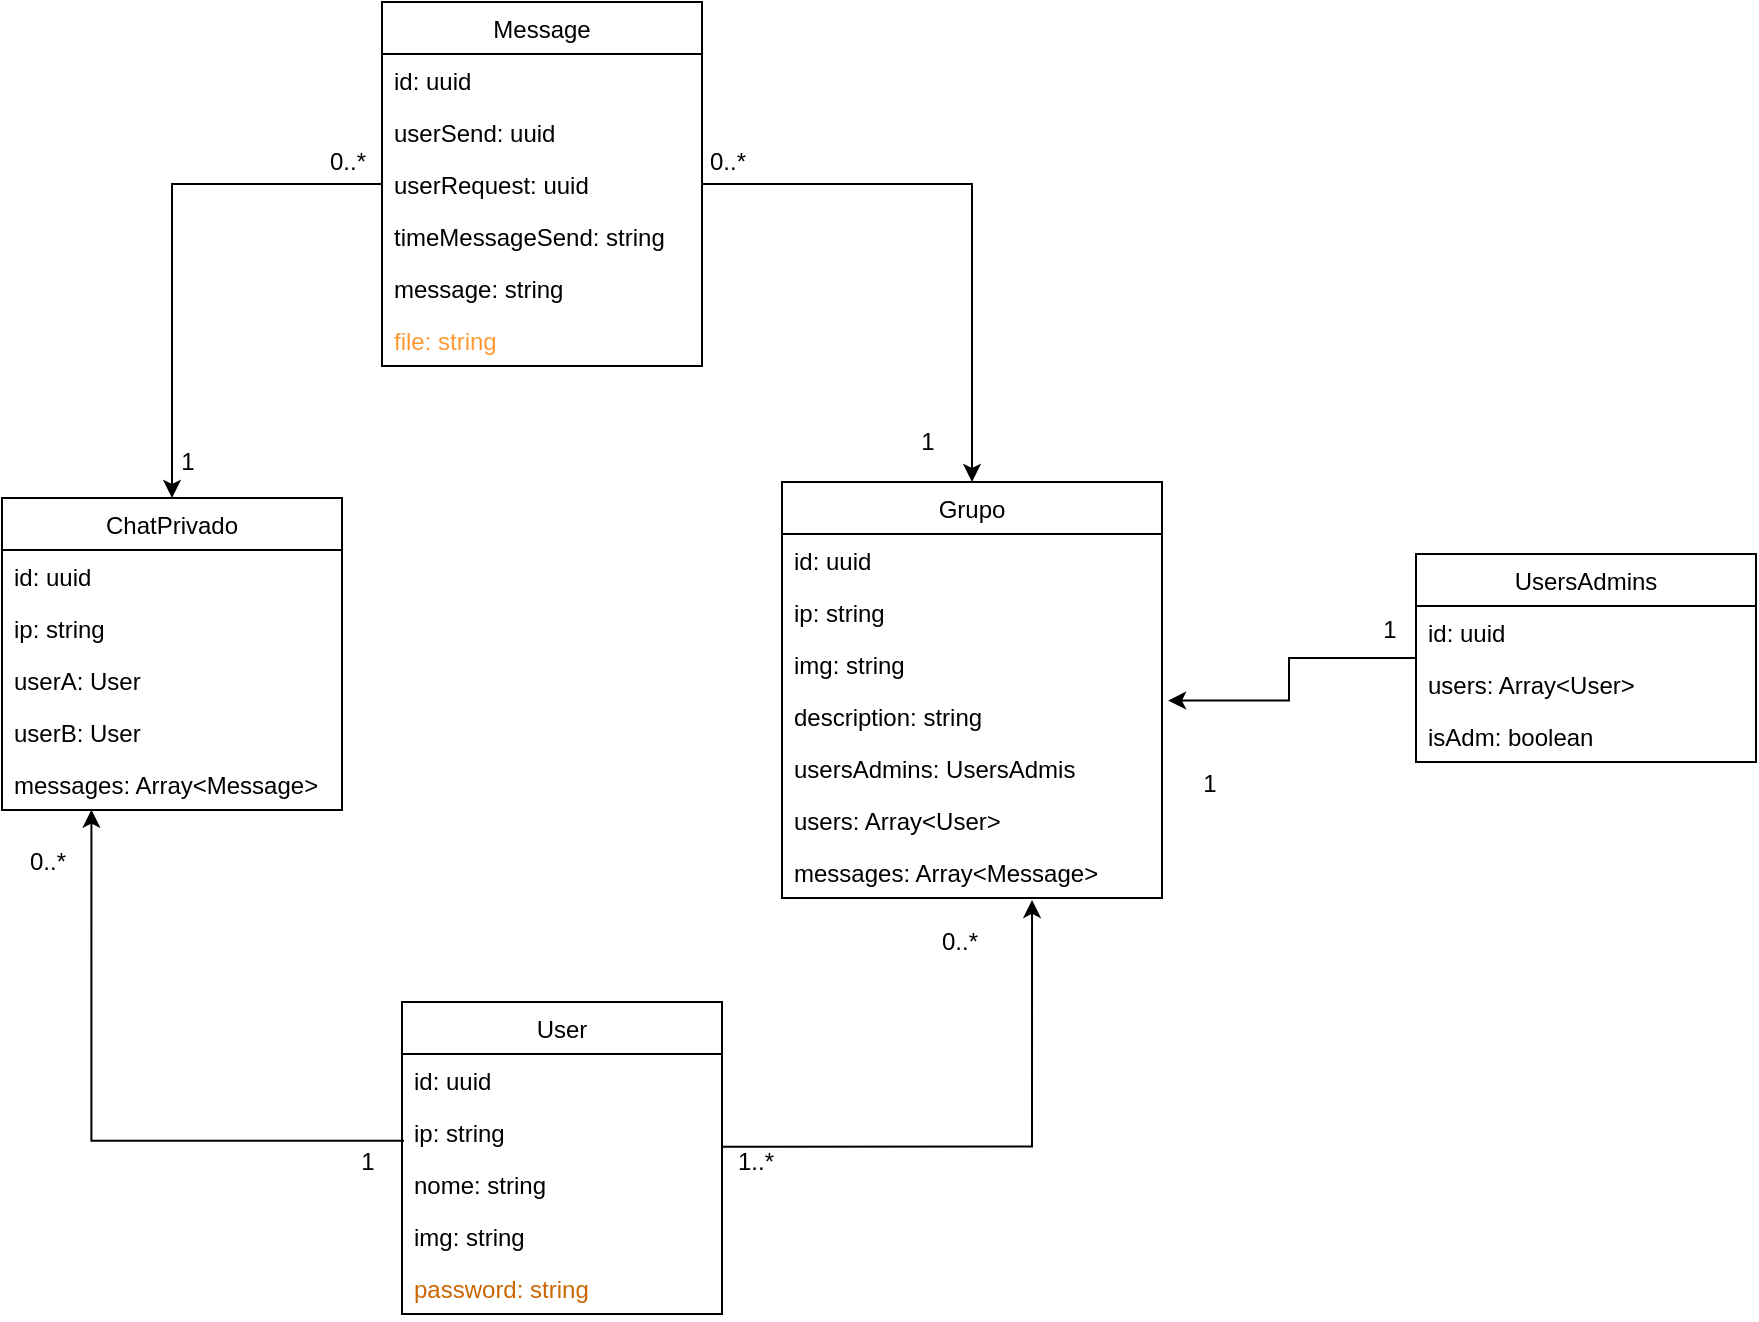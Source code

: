 <mxfile version="20.5.3" type="github">
  <diagram id="C5RBs43oDa-KdzZeNtuy" name="Page-1">
    <mxGraphModel dx="1240" dy="1832" grid="1" gridSize="10" guides="1" tooltips="1" connect="1" arrows="1" fold="1" page="1" pageScale="1" pageWidth="827" pageHeight="1169" math="0" shadow="0">
      <root>
        <mxCell id="WIyWlLk6GJQsqaUBKTNV-0" />
        <mxCell id="WIyWlLk6GJQsqaUBKTNV-1" parent="WIyWlLk6GJQsqaUBKTNV-0" />
        <mxCell id="HVXNRWBJKiQW6WHIlAkb-17" style="edgeStyle=orthogonalEdgeStyle;rounded=0;orthogonalLoop=1;jettySize=auto;html=1;entryX=0.263;entryY=0.994;entryDx=0;entryDy=0;entryPerimeter=0;exitX=0.006;exitY=0.669;exitDx=0;exitDy=0;exitPerimeter=0;" edge="1" parent="WIyWlLk6GJQsqaUBKTNV-1" source="zkfFHV4jXpPFQw0GAbJ--1" target="HVXNRWBJKiQW6WHIlAkb-8">
          <mxGeometry relative="1" as="geometry" />
        </mxCell>
        <mxCell id="HVXNRWBJKiQW6WHIlAkb-39" style="edgeStyle=orthogonalEdgeStyle;rounded=0;orthogonalLoop=1;jettySize=auto;html=1;entryX=0.658;entryY=1.038;entryDx=0;entryDy=0;exitX=1.002;exitY=0.782;exitDx=0;exitDy=0;exitPerimeter=0;entryPerimeter=0;" edge="1" parent="WIyWlLk6GJQsqaUBKTNV-1" source="zkfFHV4jXpPFQw0GAbJ--1" target="HVXNRWBJKiQW6WHIlAkb-27">
          <mxGeometry relative="1" as="geometry" />
        </mxCell>
        <mxCell id="zkfFHV4jXpPFQw0GAbJ--0" value="User" style="swimlane;fontStyle=0;align=center;verticalAlign=top;childLayout=stackLayout;horizontal=1;startSize=26;horizontalStack=0;resizeParent=1;resizeLast=0;collapsible=1;marginBottom=0;rounded=0;shadow=0;strokeWidth=1;" parent="WIyWlLk6GJQsqaUBKTNV-1" vertex="1">
          <mxGeometry x="320" y="130" width="160" height="156" as="geometry">
            <mxRectangle x="230" y="140" width="160" height="26" as="alternateBounds" />
          </mxGeometry>
        </mxCell>
        <mxCell id="HVXNRWBJKiQW6WHIlAkb-33" value="id: uuid" style="text;align=left;verticalAlign=top;spacingLeft=4;spacingRight=4;overflow=hidden;rotatable=0;points=[[0,0.5],[1,0.5]];portConstraint=eastwest;" vertex="1" parent="zkfFHV4jXpPFQw0GAbJ--0">
          <mxGeometry y="26" width="160" height="26" as="geometry" />
        </mxCell>
        <mxCell id="zkfFHV4jXpPFQw0GAbJ--1" value="ip: string" style="text;align=left;verticalAlign=top;spacingLeft=4;spacingRight=4;overflow=hidden;rotatable=0;points=[[0,0.5],[1,0.5]];portConstraint=eastwest;" parent="zkfFHV4jXpPFQw0GAbJ--0" vertex="1">
          <mxGeometry y="52" width="160" height="26" as="geometry" />
        </mxCell>
        <mxCell id="HVXNRWBJKiQW6WHIlAkb-0" value="nome: string" style="text;align=left;verticalAlign=top;spacingLeft=4;spacingRight=4;overflow=hidden;rotatable=0;points=[[0,0.5],[1,0.5]];portConstraint=eastwest;" vertex="1" parent="zkfFHV4jXpPFQw0GAbJ--0">
          <mxGeometry y="78" width="160" height="26" as="geometry" />
        </mxCell>
        <mxCell id="HVXNRWBJKiQW6WHIlAkb-1" value="img: string" style="text;align=left;verticalAlign=top;spacingLeft=4;spacingRight=4;overflow=hidden;rotatable=0;points=[[0,0.5],[1,0.5]];portConstraint=eastwest;" vertex="1" parent="zkfFHV4jXpPFQw0GAbJ--0">
          <mxGeometry y="104" width="160" height="26" as="geometry" />
        </mxCell>
        <mxCell id="HVXNRWBJKiQW6WHIlAkb-46" value="password: string" style="text;align=left;verticalAlign=top;spacingLeft=4;spacingRight=4;overflow=hidden;rotatable=0;points=[[0,0.5],[1,0.5]];portConstraint=eastwest;fontColor=#CC6600;" vertex="1" parent="zkfFHV4jXpPFQw0GAbJ--0">
          <mxGeometry y="130" width="160" height="26" as="geometry" />
        </mxCell>
        <mxCell id="HVXNRWBJKiQW6WHIlAkb-3" value="ChatPrivado" style="swimlane;fontStyle=0;align=center;verticalAlign=top;childLayout=stackLayout;horizontal=1;startSize=26;horizontalStack=0;resizeParent=1;resizeLast=0;collapsible=1;marginBottom=0;rounded=0;shadow=0;strokeWidth=1;" vertex="1" parent="WIyWlLk6GJQsqaUBKTNV-1">
          <mxGeometry x="120" y="-122" width="170" height="156" as="geometry">
            <mxRectangle x="230" y="140" width="160" height="26" as="alternateBounds" />
          </mxGeometry>
        </mxCell>
        <mxCell id="HVXNRWBJKiQW6WHIlAkb-34" value="id: uuid" style="text;align=left;verticalAlign=top;spacingLeft=4;spacingRight=4;overflow=hidden;rotatable=0;points=[[0,0.5],[1,0.5]];portConstraint=eastwest;" vertex="1" parent="HVXNRWBJKiQW6WHIlAkb-3">
          <mxGeometry y="26" width="170" height="26" as="geometry" />
        </mxCell>
        <mxCell id="HVXNRWBJKiQW6WHIlAkb-4" value="ip: string" style="text;align=left;verticalAlign=top;spacingLeft=4;spacingRight=4;overflow=hidden;rotatable=0;points=[[0,0.5],[1,0.5]];portConstraint=eastwest;" vertex="1" parent="HVXNRWBJKiQW6WHIlAkb-3">
          <mxGeometry y="52" width="170" height="26" as="geometry" />
        </mxCell>
        <mxCell id="HVXNRWBJKiQW6WHIlAkb-5" value="userA: User" style="text;align=left;verticalAlign=top;spacingLeft=4;spacingRight=4;overflow=hidden;rotatable=0;points=[[0,0.5],[1,0.5]];portConstraint=eastwest;" vertex="1" parent="HVXNRWBJKiQW6WHIlAkb-3">
          <mxGeometry y="78" width="170" height="26" as="geometry" />
        </mxCell>
        <mxCell id="HVXNRWBJKiQW6WHIlAkb-6" value="userB: User" style="text;align=left;verticalAlign=top;spacingLeft=4;spacingRight=4;overflow=hidden;rotatable=0;points=[[0,0.5],[1,0.5]];portConstraint=eastwest;" vertex="1" parent="HVXNRWBJKiQW6WHIlAkb-3">
          <mxGeometry y="104" width="170" height="26" as="geometry" />
        </mxCell>
        <mxCell id="HVXNRWBJKiQW6WHIlAkb-8" value="messages: Array&lt;Message&gt;" style="text;align=left;verticalAlign=top;spacingLeft=4;spacingRight=4;overflow=hidden;rotatable=0;points=[[0,0.5],[1,0.5]];portConstraint=eastwest;" vertex="1" parent="HVXNRWBJKiQW6WHIlAkb-3">
          <mxGeometry y="130" width="170" height="26" as="geometry" />
        </mxCell>
        <mxCell id="HVXNRWBJKiQW6WHIlAkb-18" style="edgeStyle=orthogonalEdgeStyle;rounded=0;orthogonalLoop=1;jettySize=auto;html=1;entryX=0.5;entryY=0;entryDx=0;entryDy=0;" edge="1" parent="WIyWlLk6GJQsqaUBKTNV-1" source="HVXNRWBJKiQW6WHIlAkb-9" target="HVXNRWBJKiQW6WHIlAkb-3">
          <mxGeometry relative="1" as="geometry" />
        </mxCell>
        <mxCell id="HVXNRWBJKiQW6WHIlAkb-42" style="edgeStyle=orthogonalEdgeStyle;rounded=0;orthogonalLoop=1;jettySize=auto;html=1;entryX=0.5;entryY=0;entryDx=0;entryDy=0;" edge="1" parent="WIyWlLk6GJQsqaUBKTNV-1" source="HVXNRWBJKiQW6WHIlAkb-9" target="HVXNRWBJKiQW6WHIlAkb-23">
          <mxGeometry relative="1" as="geometry" />
        </mxCell>
        <mxCell id="HVXNRWBJKiQW6WHIlAkb-9" value="Message" style="swimlane;fontStyle=0;align=center;verticalAlign=top;childLayout=stackLayout;horizontal=1;startSize=26;horizontalStack=0;resizeParent=1;resizeLast=0;collapsible=1;marginBottom=0;rounded=0;shadow=0;strokeWidth=1;" vertex="1" parent="WIyWlLk6GJQsqaUBKTNV-1">
          <mxGeometry x="310" y="-370" width="160" height="182" as="geometry">
            <mxRectangle x="230" y="140" width="160" height="26" as="alternateBounds" />
          </mxGeometry>
        </mxCell>
        <mxCell id="HVXNRWBJKiQW6WHIlAkb-10" value="id: uuid" style="text;align=left;verticalAlign=top;spacingLeft=4;spacingRight=4;overflow=hidden;rotatable=0;points=[[0,0.5],[1,0.5]];portConstraint=eastwest;" vertex="1" parent="HVXNRWBJKiQW6WHIlAkb-9">
          <mxGeometry y="26" width="160" height="26" as="geometry" />
        </mxCell>
        <mxCell id="HVXNRWBJKiQW6WHIlAkb-36" value="userSend: uuid" style="text;align=left;verticalAlign=top;spacingLeft=4;spacingRight=4;overflow=hidden;rotatable=0;points=[[0,0.5],[1,0.5]];portConstraint=eastwest;" vertex="1" parent="HVXNRWBJKiQW6WHIlAkb-9">
          <mxGeometry y="52" width="160" height="26" as="geometry" />
        </mxCell>
        <mxCell id="HVXNRWBJKiQW6WHIlAkb-37" value="userRequest: uuid" style="text;align=left;verticalAlign=top;spacingLeft=4;spacingRight=4;overflow=hidden;rotatable=0;points=[[0,0.5],[1,0.5]];portConstraint=eastwest;" vertex="1" parent="HVXNRWBJKiQW6WHIlAkb-9">
          <mxGeometry y="78" width="160" height="26" as="geometry" />
        </mxCell>
        <mxCell id="HVXNRWBJKiQW6WHIlAkb-11" value="timeMessageSend: string" style="text;align=left;verticalAlign=top;spacingLeft=4;spacingRight=4;overflow=hidden;rotatable=0;points=[[0,0.5],[1,0.5]];portConstraint=eastwest;" vertex="1" parent="HVXNRWBJKiQW6WHIlAkb-9">
          <mxGeometry y="104" width="160" height="26" as="geometry" />
        </mxCell>
        <mxCell id="HVXNRWBJKiQW6WHIlAkb-12" value="message: string" style="text;align=left;verticalAlign=top;spacingLeft=4;spacingRight=4;overflow=hidden;rotatable=0;points=[[0,0.5],[1,0.5]];portConstraint=eastwest;" vertex="1" parent="HVXNRWBJKiQW6WHIlAkb-9">
          <mxGeometry y="130" width="160" height="26" as="geometry" />
        </mxCell>
        <mxCell id="HVXNRWBJKiQW6WHIlAkb-45" value="file: string" style="text;align=left;verticalAlign=top;spacingLeft=4;spacingRight=4;overflow=hidden;rotatable=0;points=[[0,0.5],[1,0.5]];portConstraint=eastwest;fontColor=#FF9933;" vertex="1" parent="HVXNRWBJKiQW6WHIlAkb-9">
          <mxGeometry y="156" width="160" height="26" as="geometry" />
        </mxCell>
        <mxCell id="HVXNRWBJKiQW6WHIlAkb-19" value="0..*" style="text;html=1;strokeColor=none;fillColor=none;align=center;verticalAlign=middle;whiteSpace=wrap;rounded=0;" vertex="1" parent="WIyWlLk6GJQsqaUBKTNV-1">
          <mxGeometry x="130" y="50" width="26" height="20" as="geometry" />
        </mxCell>
        <mxCell id="HVXNRWBJKiQW6WHIlAkb-20" value="1" style="text;html=1;strokeColor=none;fillColor=none;align=center;verticalAlign=middle;whiteSpace=wrap;rounded=0;" vertex="1" parent="WIyWlLk6GJQsqaUBKTNV-1">
          <mxGeometry x="290" y="200" width="26" height="20" as="geometry" />
        </mxCell>
        <mxCell id="HVXNRWBJKiQW6WHIlAkb-21" value="1" style="text;html=1;strokeColor=none;fillColor=none;align=center;verticalAlign=middle;whiteSpace=wrap;rounded=0;" vertex="1" parent="WIyWlLk6GJQsqaUBKTNV-1">
          <mxGeometry x="200" y="-150" width="26" height="20" as="geometry" />
        </mxCell>
        <mxCell id="HVXNRWBJKiQW6WHIlAkb-22" value="0..*" style="text;html=1;strokeColor=none;fillColor=none;align=center;verticalAlign=middle;whiteSpace=wrap;rounded=0;" vertex="1" parent="WIyWlLk6GJQsqaUBKTNV-1">
          <mxGeometry x="280" y="-300" width="26" height="20" as="geometry" />
        </mxCell>
        <mxCell id="HVXNRWBJKiQW6WHIlAkb-23" value="Grupo" style="swimlane;fontStyle=0;align=center;verticalAlign=top;childLayout=stackLayout;horizontal=1;startSize=26;horizontalStack=0;resizeParent=1;resizeLast=0;collapsible=1;marginBottom=0;rounded=0;shadow=0;strokeWidth=1;" vertex="1" parent="WIyWlLk6GJQsqaUBKTNV-1">
          <mxGeometry x="510" y="-130" width="190" height="208" as="geometry">
            <mxRectangle x="230" y="140" width="160" height="26" as="alternateBounds" />
          </mxGeometry>
        </mxCell>
        <mxCell id="HVXNRWBJKiQW6WHIlAkb-35" value="id: uuid" style="text;align=left;verticalAlign=top;spacingLeft=4;spacingRight=4;overflow=hidden;rotatable=0;points=[[0,0.5],[1,0.5]];portConstraint=eastwest;" vertex="1" parent="HVXNRWBJKiQW6WHIlAkb-23">
          <mxGeometry y="26" width="190" height="26" as="geometry" />
        </mxCell>
        <mxCell id="HVXNRWBJKiQW6WHIlAkb-24" value="ip: string" style="text;align=left;verticalAlign=top;spacingLeft=4;spacingRight=4;overflow=hidden;rotatable=0;points=[[0,0.5],[1,0.5]];portConstraint=eastwest;" vertex="1" parent="HVXNRWBJKiQW6WHIlAkb-23">
          <mxGeometry y="52" width="190" height="26" as="geometry" />
        </mxCell>
        <mxCell id="HVXNRWBJKiQW6WHIlAkb-30" value="img: string" style="text;align=left;verticalAlign=top;spacingLeft=4;spacingRight=4;overflow=hidden;rotatable=0;points=[[0,0.5],[1,0.5]];portConstraint=eastwest;" vertex="1" parent="HVXNRWBJKiQW6WHIlAkb-23">
          <mxGeometry y="78" width="190" height="26" as="geometry" />
        </mxCell>
        <mxCell id="HVXNRWBJKiQW6WHIlAkb-29" value="description: string" style="text;align=left;verticalAlign=top;spacingLeft=4;spacingRight=4;overflow=hidden;rotatable=0;points=[[0,0.5],[1,0.5]];portConstraint=eastwest;" vertex="1" parent="HVXNRWBJKiQW6WHIlAkb-23">
          <mxGeometry y="104" width="190" height="26" as="geometry" />
        </mxCell>
        <mxCell id="HVXNRWBJKiQW6WHIlAkb-28" value="usersAdmins: UsersAdmis" style="text;align=left;verticalAlign=top;spacingLeft=4;spacingRight=4;overflow=hidden;rotatable=0;points=[[0,0.5],[1,0.5]];portConstraint=eastwest;" vertex="1" parent="HVXNRWBJKiQW6WHIlAkb-23">
          <mxGeometry y="130" width="190" height="26" as="geometry" />
        </mxCell>
        <mxCell id="HVXNRWBJKiQW6WHIlAkb-25" value="users: Array&lt;User&gt;" style="text;align=left;verticalAlign=top;spacingLeft=4;spacingRight=4;overflow=hidden;rotatable=0;points=[[0,0.5],[1,0.5]];portConstraint=eastwest;" vertex="1" parent="HVXNRWBJKiQW6WHIlAkb-23">
          <mxGeometry y="156" width="190" height="26" as="geometry" />
        </mxCell>
        <mxCell id="HVXNRWBJKiQW6WHIlAkb-27" value="messages: Array&lt;Message&gt;" style="text;align=left;verticalAlign=top;spacingLeft=4;spacingRight=4;overflow=hidden;rotatable=0;points=[[0,0.5],[1,0.5]];portConstraint=eastwest;" vertex="1" parent="HVXNRWBJKiQW6WHIlAkb-23">
          <mxGeometry y="182" width="190" height="26" as="geometry" />
        </mxCell>
        <mxCell id="HVXNRWBJKiQW6WHIlAkb-40" value="1..*" style="text;html=1;strokeColor=none;fillColor=none;align=center;verticalAlign=middle;whiteSpace=wrap;rounded=0;" vertex="1" parent="WIyWlLk6GJQsqaUBKTNV-1">
          <mxGeometry x="484" y="200" width="26" height="20" as="geometry" />
        </mxCell>
        <mxCell id="HVXNRWBJKiQW6WHIlAkb-41" value="0..*" style="text;html=1;strokeColor=none;fillColor=none;align=center;verticalAlign=middle;whiteSpace=wrap;rounded=0;" vertex="1" parent="WIyWlLk6GJQsqaUBKTNV-1">
          <mxGeometry x="586" y="90" width="26" height="20" as="geometry" />
        </mxCell>
        <mxCell id="HVXNRWBJKiQW6WHIlAkb-43" value="0..*" style="text;html=1;strokeColor=none;fillColor=none;align=center;verticalAlign=middle;whiteSpace=wrap;rounded=0;" vertex="1" parent="WIyWlLk6GJQsqaUBKTNV-1">
          <mxGeometry x="470" y="-300" width="26" height="20" as="geometry" />
        </mxCell>
        <mxCell id="HVXNRWBJKiQW6WHIlAkb-44" value="1" style="text;html=1;strokeColor=none;fillColor=none;align=center;verticalAlign=middle;whiteSpace=wrap;rounded=0;" vertex="1" parent="WIyWlLk6GJQsqaUBKTNV-1">
          <mxGeometry x="570" y="-160" width="26" height="20" as="geometry" />
        </mxCell>
        <mxCell id="HVXNRWBJKiQW6WHIlAkb-54" style="edgeStyle=orthogonalEdgeStyle;rounded=0;orthogonalLoop=1;jettySize=auto;html=1;entryX=1.016;entryY=0.204;entryDx=0;entryDy=0;entryPerimeter=0;fontColor=#CC6600;" edge="1" parent="WIyWlLk6GJQsqaUBKTNV-1" source="HVXNRWBJKiQW6WHIlAkb-48" target="HVXNRWBJKiQW6WHIlAkb-29">
          <mxGeometry relative="1" as="geometry" />
        </mxCell>
        <mxCell id="HVXNRWBJKiQW6WHIlAkb-48" value="UsersAdmins" style="swimlane;fontStyle=0;align=center;verticalAlign=top;childLayout=stackLayout;horizontal=1;startSize=26;horizontalStack=0;resizeParent=1;resizeLast=0;collapsible=1;marginBottom=0;rounded=0;shadow=0;strokeWidth=1;" vertex="1" parent="WIyWlLk6GJQsqaUBKTNV-1">
          <mxGeometry x="827" y="-94" width="170" height="104" as="geometry">
            <mxRectangle x="230" y="140" width="160" height="26" as="alternateBounds" />
          </mxGeometry>
        </mxCell>
        <mxCell id="HVXNRWBJKiQW6WHIlAkb-49" value="id: uuid" style="text;align=left;verticalAlign=top;spacingLeft=4;spacingRight=4;overflow=hidden;rotatable=0;points=[[0,0.5],[1,0.5]];portConstraint=eastwest;" vertex="1" parent="HVXNRWBJKiQW6WHIlAkb-48">
          <mxGeometry y="26" width="170" height="26" as="geometry" />
        </mxCell>
        <mxCell id="HVXNRWBJKiQW6WHIlAkb-52" value="users: Array&lt;User&gt;" style="text;align=left;verticalAlign=top;spacingLeft=4;spacingRight=4;overflow=hidden;rotatable=0;points=[[0,0.5],[1,0.5]];portConstraint=eastwest;" vertex="1" parent="HVXNRWBJKiQW6WHIlAkb-48">
          <mxGeometry y="52" width="170" height="26" as="geometry" />
        </mxCell>
        <mxCell id="HVXNRWBJKiQW6WHIlAkb-53" value="isAdm: boolean" style="text;align=left;verticalAlign=top;spacingLeft=4;spacingRight=4;overflow=hidden;rotatable=0;points=[[0,0.5],[1,0.5]];portConstraint=eastwest;" vertex="1" parent="HVXNRWBJKiQW6WHIlAkb-48">
          <mxGeometry y="78" width="170" height="26" as="geometry" />
        </mxCell>
        <mxCell id="HVXNRWBJKiQW6WHIlAkb-57" value="1" style="text;html=1;strokeColor=none;fillColor=none;align=center;verticalAlign=middle;whiteSpace=wrap;rounded=0;" vertex="1" parent="WIyWlLk6GJQsqaUBKTNV-1">
          <mxGeometry x="711" y="11" width="26" height="20" as="geometry" />
        </mxCell>
        <mxCell id="HVXNRWBJKiQW6WHIlAkb-59" value="1" style="text;html=1;strokeColor=none;fillColor=none;align=center;verticalAlign=middle;whiteSpace=wrap;rounded=0;" vertex="1" parent="WIyWlLk6GJQsqaUBKTNV-1">
          <mxGeometry x="801" y="-66" width="26" height="20" as="geometry" />
        </mxCell>
      </root>
    </mxGraphModel>
  </diagram>
</mxfile>
